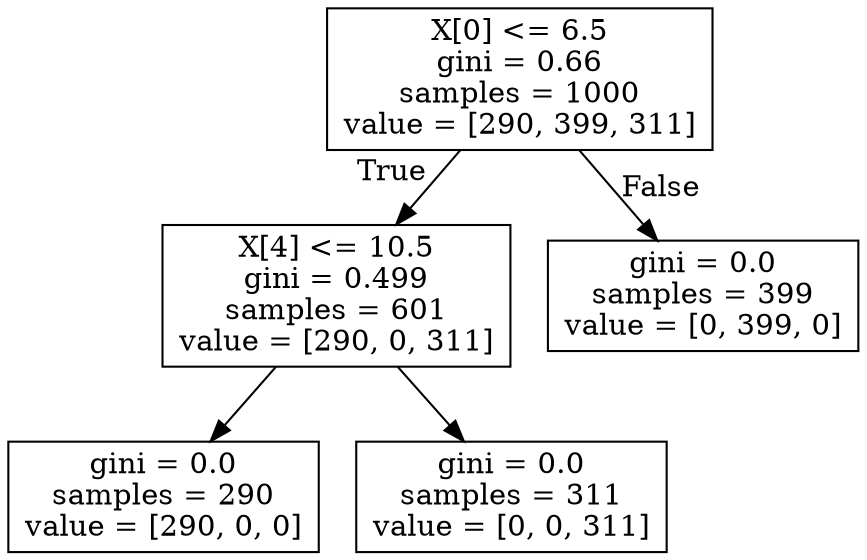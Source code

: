 digraph Tree {
node [shape=box] ;
0 [label="X[0] <= 6.5\ngini = 0.66\nsamples = 1000\nvalue = [290, 399, 311]"] ;
1 [label="X[4] <= 10.5\ngini = 0.499\nsamples = 601\nvalue = [290, 0, 311]"] ;
0 -> 1 [labeldistance=2.5, labelangle=45, headlabel="True"] ;
2 [label="gini = 0.0\nsamples = 290\nvalue = [290, 0, 0]"] ;
1 -> 2 ;
3 [label="gini = 0.0\nsamples = 311\nvalue = [0, 0, 311]"] ;
1 -> 3 ;
4 [label="gini = 0.0\nsamples = 399\nvalue = [0, 399, 0]"] ;
0 -> 4 [labeldistance=2.5, labelangle=-45, headlabel="False"] ;
}
